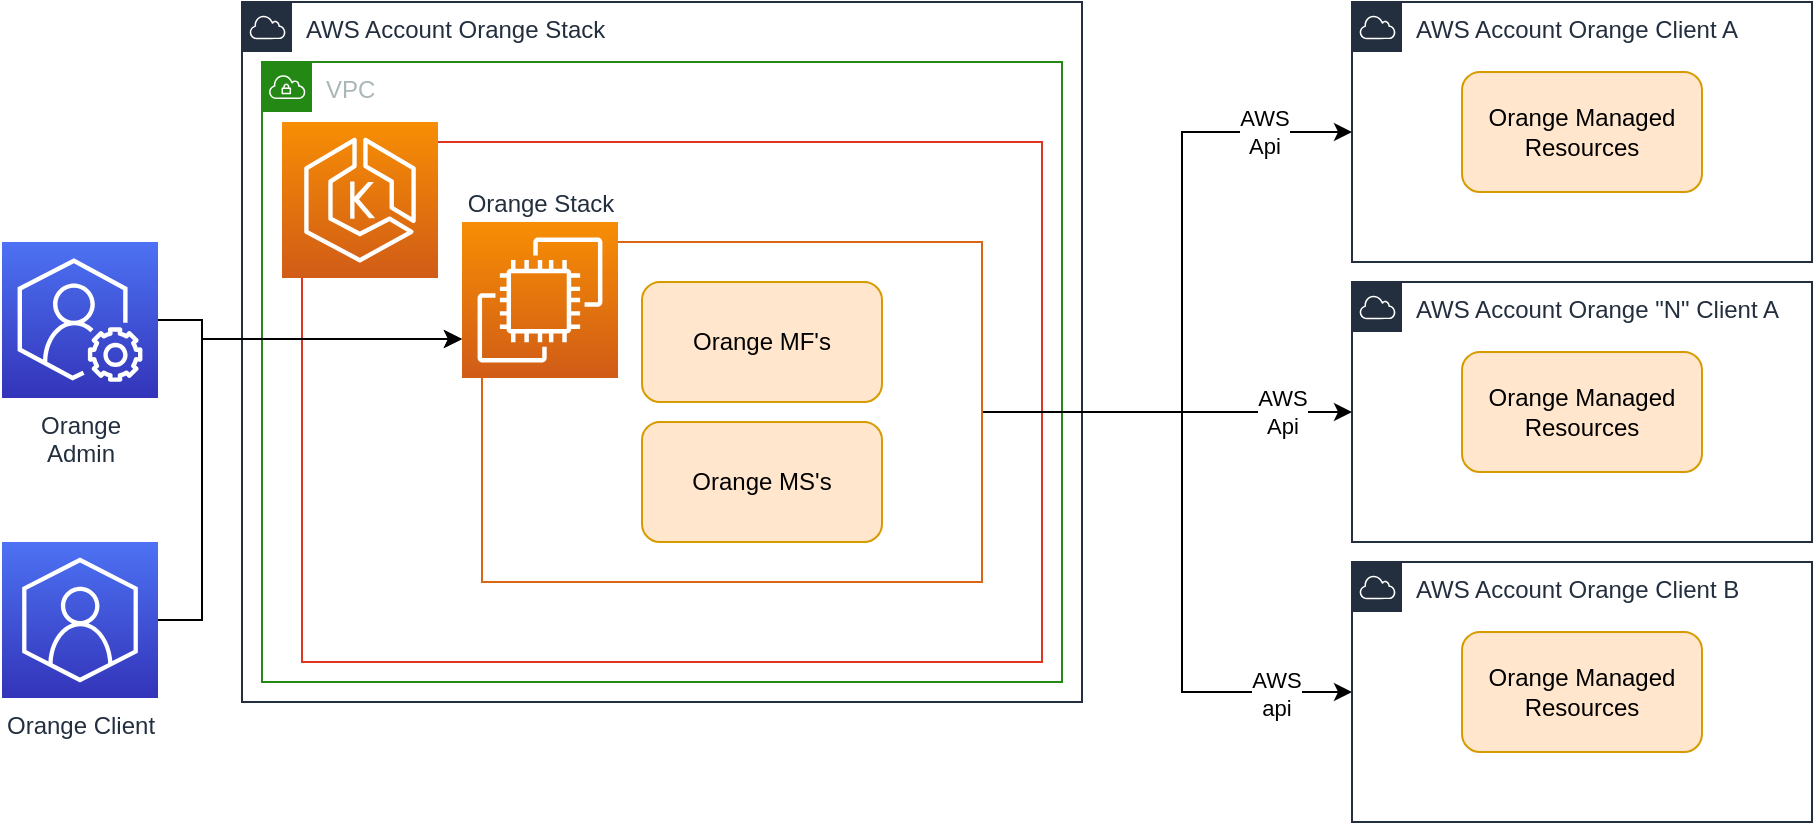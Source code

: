 <mxfile version="15.0.3" type="github">
  <diagram id="nz5Jzw_LJAPpF1I3R-1e" name="Page-1">
    <mxGraphModel dx="946" dy="646" grid="1" gridSize="10" guides="1" tooltips="1" connect="1" arrows="1" fold="1" page="1" pageScale="1" pageWidth="850" pageHeight="1100" math="0" shadow="0">
      <root>
        <mxCell id="0" />
        <mxCell id="1" parent="0" />
        <mxCell id="KUTVUc5FjfFmi5kHxgSm-2" value="AWS Account Orange Stack" style="points=[[0,0],[0.25,0],[0.5,0],[0.75,0],[1,0],[1,0.25],[1,0.5],[1,0.75],[1,1],[0.75,1],[0.5,1],[0.25,1],[0,1],[0,0.75],[0,0.5],[0,0.25]];outlineConnect=0;gradientColor=none;html=1;whiteSpace=wrap;fontSize=12;fontStyle=0;shape=mxgraph.aws4.group;grIcon=mxgraph.aws4.group_aws_cloud;strokeColor=#232F3E;fillColor=none;verticalAlign=top;align=left;spacingLeft=30;fontColor=#232F3E;dashed=0;" vertex="1" parent="1">
          <mxGeometry x="140" y="30" width="420" height="350" as="geometry" />
        </mxCell>
        <mxCell id="KUTVUc5FjfFmi5kHxgSm-5" value="AWS Account Orange Client A" style="points=[[0,0],[0.25,0],[0.5,0],[0.75,0],[1,0],[1,0.25],[1,0.5],[1,0.75],[1,1],[0.75,1],[0.5,1],[0.25,1],[0,1],[0,0.75],[0,0.5],[0,0.25]];outlineConnect=0;gradientColor=none;html=1;whiteSpace=wrap;fontSize=12;fontStyle=0;shape=mxgraph.aws4.group;grIcon=mxgraph.aws4.group_aws_cloud;strokeColor=#232F3E;fillColor=none;verticalAlign=top;align=left;spacingLeft=30;fontColor=#232F3E;dashed=0;" vertex="1" parent="1">
          <mxGeometry x="695" y="30" width="230" height="130" as="geometry" />
        </mxCell>
        <mxCell id="KUTVUc5FjfFmi5kHxgSm-6" value="VPC" style="points=[[0,0],[0.25,0],[0.5,0],[0.75,0],[1,0],[1,0.25],[1,0.5],[1,0.75],[1,1],[0.75,1],[0.5,1],[0.25,1],[0,1],[0,0.75],[0,0.5],[0,0.25]];outlineConnect=0;gradientColor=none;html=1;whiteSpace=wrap;fontSize=12;fontStyle=0;shape=mxgraph.aws4.group;grIcon=mxgraph.aws4.group_vpc;strokeColor=#248814;fillColor=none;verticalAlign=top;align=left;spacingLeft=30;fontColor=#AAB7B8;dashed=0;" vertex="1" parent="1">
          <mxGeometry x="150" y="60" width="400" height="310" as="geometry" />
        </mxCell>
        <mxCell id="KUTVUc5FjfFmi5kHxgSm-7" value="AWS Account Orange &quot;N&quot; Client A" style="points=[[0,0],[0.25,0],[0.5,0],[0.75,0],[1,0],[1,0.25],[1,0.5],[1,0.75],[1,1],[0.75,1],[0.5,1],[0.25,1],[0,1],[0,0.75],[0,0.5],[0,0.25]];outlineConnect=0;gradientColor=none;html=1;whiteSpace=wrap;fontSize=12;fontStyle=0;shape=mxgraph.aws4.group;grIcon=mxgraph.aws4.group_aws_cloud;strokeColor=#232F3E;fillColor=none;verticalAlign=top;align=left;spacingLeft=30;fontColor=#232F3E;dashed=0;" vertex="1" parent="1">
          <mxGeometry x="695" y="170" width="230" height="130" as="geometry" />
        </mxCell>
        <mxCell id="KUTVUc5FjfFmi5kHxgSm-10" value="" style="fillColor=none;strokeColor=#DD3522;verticalAlign=top;fontStyle=0;fontColor=#DD3522;" vertex="1" parent="1">
          <mxGeometry x="170" y="100" width="370" height="260" as="geometry" />
        </mxCell>
        <mxCell id="KUTVUc5FjfFmi5kHxgSm-9" value="" style="points=[[0,0,0],[0.25,0,0],[0.5,0,0],[0.75,0,0],[1,0,0],[0,1,0],[0.25,1,0],[0.5,1,0],[0.75,1,0],[1,1,0],[0,0.25,0],[0,0.5,0],[0,0.75,0],[1,0.25,0],[1,0.5,0],[1,0.75,0]];outlineConnect=0;fontColor=#232F3E;gradientColor=#F78E04;gradientDirection=north;fillColor=#D05C17;strokeColor=#ffffff;dashed=0;verticalLabelPosition=bottom;verticalAlign=top;align=center;html=1;fontSize=12;fontStyle=0;aspect=fixed;shape=mxgraph.aws4.resourceIcon;resIcon=mxgraph.aws4.eks;" vertex="1" parent="1">
          <mxGeometry x="160" y="90" width="78" height="78" as="geometry" />
        </mxCell>
        <mxCell id="KUTVUc5FjfFmi5kHxgSm-12" style="edgeStyle=orthogonalEdgeStyle;rounded=0;orthogonalLoop=1;jettySize=auto;html=1;exitX=1;exitY=0.5;exitDx=0;exitDy=0;" edge="1" parent="1" source="KUTVUc5FjfFmi5kHxgSm-35" target="KUTVUc5FjfFmi5kHxgSm-5">
          <mxGeometry relative="1" as="geometry">
            <mxPoint x="440" y="190" as="sourcePoint" />
            <Array as="points">
              <mxPoint x="610" y="235" />
              <mxPoint x="610" y="95" />
            </Array>
          </mxGeometry>
        </mxCell>
        <mxCell id="KUTVUc5FjfFmi5kHxgSm-14" value="AWS&lt;br&gt;Api" style="edgeLabel;html=1;align=center;verticalAlign=middle;resizable=0;points=[];" vertex="1" connectable="0" parent="KUTVUc5FjfFmi5kHxgSm-12">
          <mxGeometry x="0.733" y="1" relative="1" as="geometry">
            <mxPoint x="-1" y="1" as="offset" />
          </mxGeometry>
        </mxCell>
        <mxCell id="KUTVUc5FjfFmi5kHxgSm-13" style="edgeStyle=orthogonalEdgeStyle;rounded=0;orthogonalLoop=1;jettySize=auto;html=1;entryX=0;entryY=0.5;entryDx=0;entryDy=0;exitX=1;exitY=0.5;exitDx=0;exitDy=0;" edge="1" parent="1" source="KUTVUc5FjfFmi5kHxgSm-35" target="KUTVUc5FjfFmi5kHxgSm-7">
          <mxGeometry relative="1" as="geometry">
            <mxPoint x="450" y="580" as="targetPoint" />
            <mxPoint x="430" y="190" as="sourcePoint" />
            <Array as="points">
              <mxPoint x="570" y="235" />
              <mxPoint x="570" y="235" />
            </Array>
          </mxGeometry>
        </mxCell>
        <mxCell id="KUTVUc5FjfFmi5kHxgSm-15" value="AWS &lt;br&gt;Api" style="edgeLabel;html=1;align=center;verticalAlign=middle;resizable=0;points=[];" vertex="1" connectable="0" parent="KUTVUc5FjfFmi5kHxgSm-13">
          <mxGeometry x="0.845" y="1" relative="1" as="geometry">
            <mxPoint x="-21" y="1" as="offset" />
          </mxGeometry>
        </mxCell>
        <mxCell id="KUTVUc5FjfFmi5kHxgSm-20" style="edgeStyle=orthogonalEdgeStyle;rounded=0;orthogonalLoop=1;jettySize=auto;html=1;entryX=0;entryY=0.5;entryDx=0;entryDy=0;exitX=1;exitY=0.5;exitDx=0;exitDy=0;" edge="1" parent="1" source="KUTVUc5FjfFmi5kHxgSm-35" target="KUTVUc5FjfFmi5kHxgSm-17">
          <mxGeometry relative="1" as="geometry">
            <mxPoint x="450" y="190" as="sourcePoint" />
            <Array as="points">
              <mxPoint x="610" y="235" />
              <mxPoint x="610" y="375" />
            </Array>
          </mxGeometry>
        </mxCell>
        <mxCell id="KUTVUc5FjfFmi5kHxgSm-24" value="AWS&lt;br&gt;api" style="edgeLabel;html=1;align=center;verticalAlign=middle;resizable=0;points=[];" vertex="1" connectable="0" parent="KUTVUc5FjfFmi5kHxgSm-20">
          <mxGeometry x="0.766" y="-1" relative="1" as="geometry">
            <mxPoint as="offset" />
          </mxGeometry>
        </mxCell>
        <mxCell id="KUTVUc5FjfFmi5kHxgSm-17" value="AWS Account Orange Client B" style="points=[[0,0],[0.25,0],[0.5,0],[0.75,0],[1,0],[1,0.25],[1,0.5],[1,0.75],[1,1],[0.75,1],[0.5,1],[0.25,1],[0,1],[0,0.75],[0,0.5],[0,0.25]];outlineConnect=0;gradientColor=none;html=1;whiteSpace=wrap;fontSize=12;fontStyle=0;shape=mxgraph.aws4.group;grIcon=mxgraph.aws4.group_aws_cloud;strokeColor=#232F3E;fillColor=none;verticalAlign=top;align=left;spacingLeft=30;fontColor=#232F3E;dashed=0;" vertex="1" parent="1">
          <mxGeometry x="695" y="310" width="230" height="130" as="geometry" />
        </mxCell>
        <mxCell id="KUTVUc5FjfFmi5kHxgSm-27" value="Orange Managed Resources" style="rounded=1;whiteSpace=wrap;html=1;fillColor=#ffe6cc;strokeColor=#d79b00;" vertex="1" parent="1">
          <mxGeometry x="750" y="65" width="120" height="60" as="geometry" />
        </mxCell>
        <mxCell id="KUTVUc5FjfFmi5kHxgSm-31" style="edgeStyle=orthogonalEdgeStyle;rounded=0;orthogonalLoop=1;jettySize=auto;html=1;entryX=0;entryY=0.75;entryDx=0;entryDy=0;entryPerimeter=0;" edge="1" parent="1" source="KUTVUc5FjfFmi5kHxgSm-30" target="KUTVUc5FjfFmi5kHxgSm-34">
          <mxGeometry relative="1" as="geometry">
            <mxPoint x="250" y="190" as="targetPoint" />
            <Array as="points">
              <mxPoint x="120" y="189" />
              <mxPoint x="120" y="199" />
            </Array>
          </mxGeometry>
        </mxCell>
        <mxCell id="KUTVUc5FjfFmi5kHxgSm-30" value="Orange&lt;br&gt;Admin" style="points=[[0,0,0],[0.25,0,0],[0.5,0,0],[0.75,0,0],[1,0,0],[0,1,0],[0.25,1,0],[0.5,1,0],[0.75,1,0],[1,1,0],[0,0.25,0],[0,0.5,0],[0,0.75,0],[1,0.25,0],[1,0.5,0],[1,0.75,0]];outlineConnect=0;fontColor=#232F3E;gradientColor=#4D72F3;gradientDirection=north;fillColor=#3334B9;strokeColor=#ffffff;dashed=0;verticalLabelPosition=bottom;verticalAlign=top;align=center;html=1;fontSize=12;fontStyle=0;aspect=fixed;shape=mxgraph.aws4.resourceIcon;resIcon=mxgraph.aws4.support;" vertex="1" parent="1">
          <mxGeometry x="20" y="150" width="78" height="78" as="geometry" />
        </mxCell>
        <mxCell id="KUTVUc5FjfFmi5kHxgSm-33" style="edgeStyle=orthogonalEdgeStyle;rounded=0;orthogonalLoop=1;jettySize=auto;html=1;entryX=0;entryY=0.75;entryDx=0;entryDy=0;entryPerimeter=0;" edge="1" parent="1" source="KUTVUc5FjfFmi5kHxgSm-32" target="KUTVUc5FjfFmi5kHxgSm-34">
          <mxGeometry relative="1" as="geometry">
            <mxPoint x="210" y="190" as="targetPoint" />
            <Array as="points">
              <mxPoint x="120" y="339" />
              <mxPoint x="120" y="199" />
            </Array>
          </mxGeometry>
        </mxCell>
        <mxCell id="KUTVUc5FjfFmi5kHxgSm-32" value="Orange Client" style="points=[[0,0,0],[0.25,0,0],[0.5,0,0],[0.75,0,0],[1,0,0],[0,1,0],[0.25,1,0],[0.5,1,0],[0.75,1,0],[1,1,0],[0,0.25,0],[0,0.5,0],[0,0.75,0],[1,0.25,0],[1,0.5,0],[1,0.75,0]];outlineConnect=0;fontColor=#232F3E;gradientColor=#4D72F3;gradientDirection=north;fillColor=#3334B9;strokeColor=#ffffff;dashed=0;verticalLabelPosition=bottom;verticalAlign=top;align=center;html=1;fontSize=12;fontStyle=0;aspect=fixed;shape=mxgraph.aws4.resourceIcon;resIcon=mxgraph.aws4.customer_enablement;" vertex="1" parent="1">
          <mxGeometry x="20" y="300" width="78" height="78" as="geometry" />
        </mxCell>
        <mxCell id="KUTVUc5FjfFmi5kHxgSm-35" value="" style="points=[[0,0],[0.25,0],[0.5,0],[0.75,0],[1,0],[1,0.25],[1,0.5],[1,0.75],[1,1],[0.75,1],[0.5,1],[0.25,1],[0,1],[0,0.75],[0,0.5],[0,0.25]];outlineConnect=0;gradientColor=none;html=1;whiteSpace=wrap;fontSize=12;fontStyle=0;shape=mxgraph.aws4.group;grIcon=mxgraph.aws4.group_ec2_instance_contents;strokeColor=#D86613;fillColor=none;verticalAlign=top;align=left;spacingLeft=30;fontColor=#D86613;dashed=0;" vertex="1" parent="1">
          <mxGeometry x="260" y="150" width="250" height="170" as="geometry" />
        </mxCell>
        <mxCell id="KUTVUc5FjfFmi5kHxgSm-36" value="Orange Managed Resources" style="rounded=1;whiteSpace=wrap;html=1;fillColor=#ffe6cc;strokeColor=#d79b00;" vertex="1" parent="1">
          <mxGeometry x="750" y="205" width="120" height="60" as="geometry" />
        </mxCell>
        <mxCell id="KUTVUc5FjfFmi5kHxgSm-37" value="Orange Managed Resources" style="rounded=1;whiteSpace=wrap;html=1;fillColor=#ffe6cc;strokeColor=#d79b00;" vertex="1" parent="1">
          <mxGeometry x="750" y="345" width="120" height="60" as="geometry" />
        </mxCell>
        <mxCell id="KUTVUc5FjfFmi5kHxgSm-34" value="Orange Stack" style="points=[[0,0,0],[0.25,0,0],[0.5,0,0],[0.75,0,0],[1,0,0],[0,1,0],[0.25,1,0],[0.5,1,0],[0.75,1,0],[1,1,0],[0,0.25,0],[0,0.5,0],[0,0.75,0],[1,0.25,0],[1,0.5,0],[1,0.75,0]];outlineConnect=0;fontColor=#232F3E;gradientColor=#F78E04;gradientDirection=north;fillColor=#D05C17;strokeColor=#ffffff;dashed=0;verticalLabelPosition=top;verticalAlign=bottom;align=center;html=1;fontSize=12;fontStyle=0;aspect=fixed;shape=mxgraph.aws4.resourceIcon;resIcon=mxgraph.aws4.ec2;labelPosition=center;" vertex="1" parent="1">
          <mxGeometry x="250" y="140" width="78" height="78" as="geometry" />
        </mxCell>
        <mxCell id="KUTVUc5FjfFmi5kHxgSm-38" value="Orange MF&#39;s" style="rounded=1;whiteSpace=wrap;html=1;fillColor=#ffe6cc;strokeColor=#d79b00;" vertex="1" parent="1">
          <mxGeometry x="340" y="170" width="120" height="60" as="geometry" />
        </mxCell>
        <mxCell id="KUTVUc5FjfFmi5kHxgSm-39" value="Orange MS&#39;s" style="rounded=1;whiteSpace=wrap;html=1;fillColor=#ffe6cc;strokeColor=#d79b00;" vertex="1" parent="1">
          <mxGeometry x="340" y="240" width="120" height="60" as="geometry" />
        </mxCell>
      </root>
    </mxGraphModel>
  </diagram>
</mxfile>
